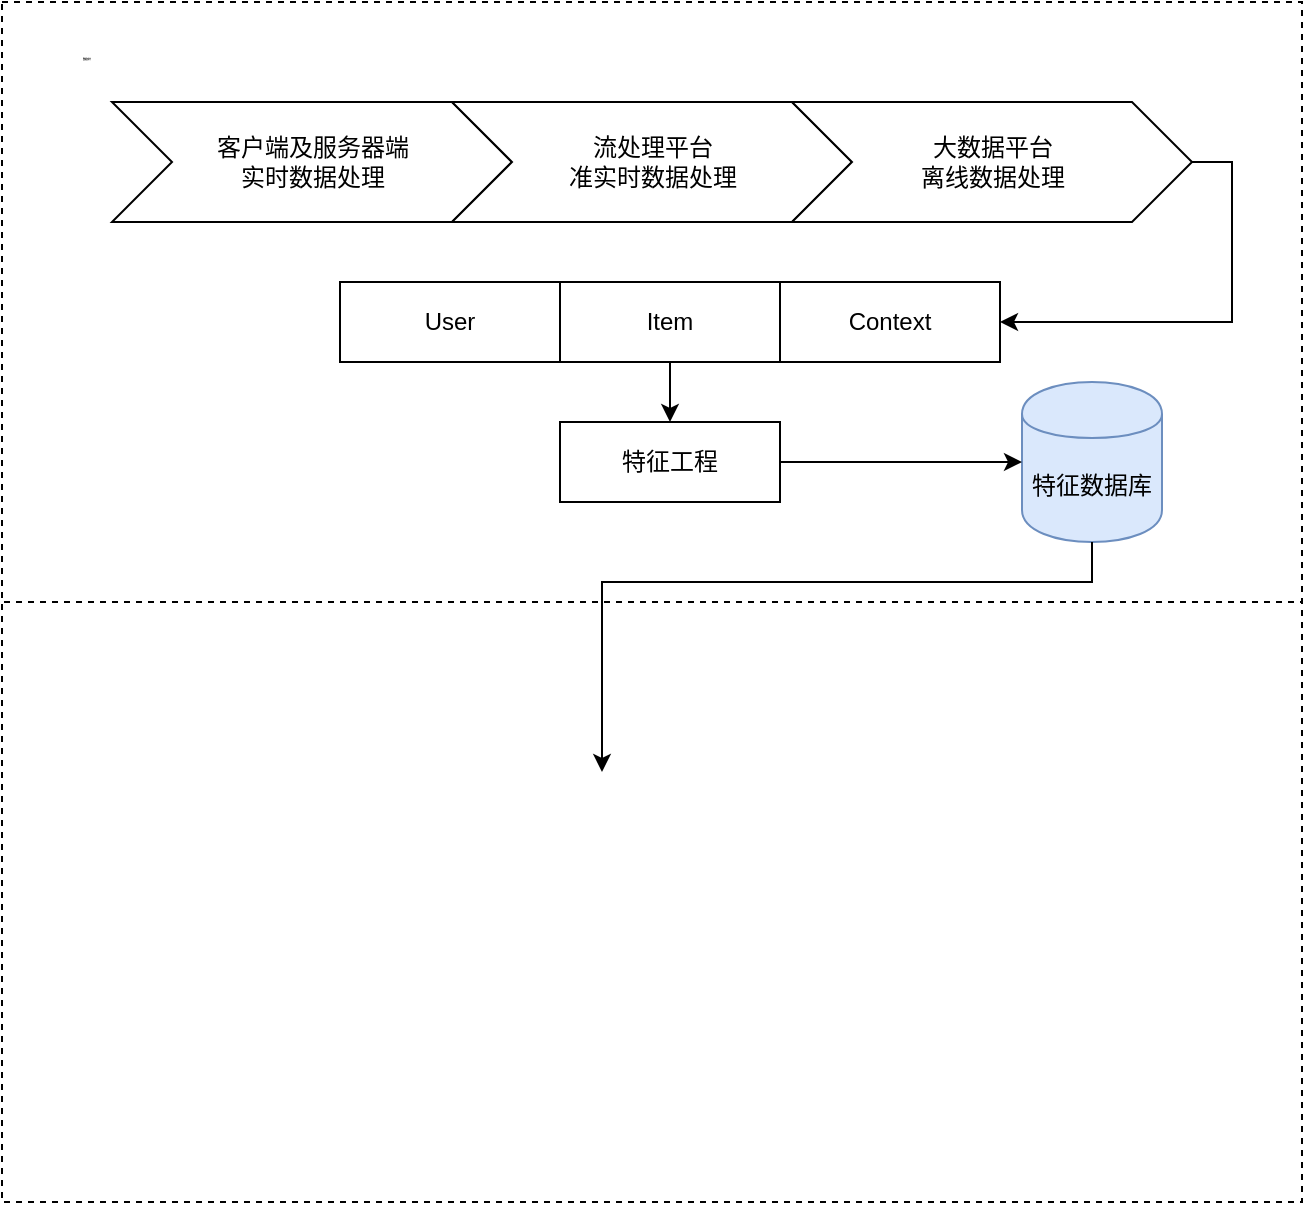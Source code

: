 <mxfile version="14.9.3" type="github">
  <diagram id="snxXTZuw41H-MxLcc9SK" name="Page-1">
    <mxGraphModel dx="1038" dy="547" grid="1" gridSize="10" guides="1" tooltips="1" connect="1" arrows="1" fold="1" page="1" pageScale="1" pageWidth="827" pageHeight="1169" math="0" shadow="0">
      <root>
        <mxCell id="0" />
        <mxCell id="1" parent="0" />
        <mxCell id="1z4ttIA4PokcCK2n7Sw0-125" value="" style="group;fillColor=#ffffff;strokeColor=#000000;dashed=1;" vertex="1" connectable="0" parent="1">
          <mxGeometry x="80" y="200" width="650" height="600" as="geometry" />
        </mxCell>
        <mxCell id="1z4ttIA4PokcCK2n7Sw0-85" value="" style="group;container=1;" vertex="1" connectable="0" parent="1z4ttIA4PokcCK2n7Sw0-125">
          <mxGeometry width="650" height="300" as="geometry" />
        </mxCell>
        <mxCell id="1z4ttIA4PokcCK2n7Sw0-84" value="" style="rounded=0;whiteSpace=wrap;html=1;fontFamily=Helvetica;dashed=1;" vertex="1" parent="1z4ttIA4PokcCK2n7Sw0-85">
          <mxGeometry width="650" height="300" as="geometry" />
        </mxCell>
        <mxCell id="1z4ttIA4PokcCK2n7Sw0-62" value="" style="group" vertex="1" connectable="0" parent="1z4ttIA4PokcCK2n7Sw0-85">
          <mxGeometry x="55" y="50" width="540" height="60" as="geometry" />
        </mxCell>
        <mxCell id="1z4ttIA4PokcCK2n7Sw0-57" value="客户端及服务器端&lt;br&gt;实时数据处理&lt;br&gt;" style="html=1;shadow=0;dashed=0;align=center;verticalAlign=middle;shape=mxgraph.arrows2.arrow;dy=0;dx=30;notch=30;fontFamily=Helvetica;" vertex="1" parent="1z4ttIA4PokcCK2n7Sw0-62">
          <mxGeometry width="200" height="60" as="geometry" />
        </mxCell>
        <mxCell id="1z4ttIA4PokcCK2n7Sw0-58" value="流处理平台&lt;br&gt;准实时数据处理" style="html=1;shadow=0;dashed=0;align=center;verticalAlign=middle;shape=mxgraph.arrows2.arrow;dy=0;dx=30;notch=30;fontFamily=Helvetica;" vertex="1" parent="1z4ttIA4PokcCK2n7Sw0-62">
          <mxGeometry x="170" width="200" height="60" as="geometry" />
        </mxCell>
        <mxCell id="1z4ttIA4PokcCK2n7Sw0-61" value="大数据平台&lt;br&gt;离线数据处理" style="html=1;shadow=0;dashed=0;align=center;verticalAlign=middle;shape=mxgraph.arrows2.arrow;dy=0;dx=30;notch=30;fontFamily=Helvetica;" vertex="1" parent="1z4ttIA4PokcCK2n7Sw0-62">
          <mxGeometry x="340" width="200" height="60" as="geometry" />
        </mxCell>
        <mxCell id="1z4ttIA4PokcCK2n7Sw0-67" value="" style="group" vertex="1" connectable="0" parent="1z4ttIA4PokcCK2n7Sw0-85">
          <mxGeometry x="169" y="140" width="330" height="40" as="geometry" />
        </mxCell>
        <mxCell id="1z4ttIA4PokcCK2n7Sw0-63" value="User" style="rounded=0;whiteSpace=wrap;html=1;fontFamily=Helvetica;" vertex="1" parent="1z4ttIA4PokcCK2n7Sw0-67">
          <mxGeometry width="110" height="40" as="geometry" />
        </mxCell>
        <mxCell id="1z4ttIA4PokcCK2n7Sw0-64" value="Item" style="rounded=0;whiteSpace=wrap;html=1;fontFamily=Helvetica;" vertex="1" parent="1z4ttIA4PokcCK2n7Sw0-67">
          <mxGeometry x="110" width="110" height="40" as="geometry" />
        </mxCell>
        <mxCell id="1z4ttIA4PokcCK2n7Sw0-66" value="Context" style="rounded=0;whiteSpace=wrap;html=1;fontFamily=Helvetica;" vertex="1" parent="1z4ttIA4PokcCK2n7Sw0-67">
          <mxGeometry x="220" width="110" height="40" as="geometry" />
        </mxCell>
        <mxCell id="1z4ttIA4PokcCK2n7Sw0-68" style="edgeStyle=orthogonalEdgeStyle;rounded=0;orthogonalLoop=1;jettySize=auto;html=1;exitX=1;exitY=0.5;exitDx=0;exitDy=0;exitPerimeter=0;entryX=1;entryY=0.5;entryDx=0;entryDy=0;fontFamily=Helvetica;" edge="1" parent="1z4ttIA4PokcCK2n7Sw0-85" source="1z4ttIA4PokcCK2n7Sw0-61" target="1z4ttIA4PokcCK2n7Sw0-66">
          <mxGeometry relative="1" as="geometry" />
        </mxCell>
        <mxCell id="1z4ttIA4PokcCK2n7Sw0-71" value="特征工程" style="rounded=0;whiteSpace=wrap;html=1;fontFamily=Helvetica;" vertex="1" parent="1z4ttIA4PokcCK2n7Sw0-85">
          <mxGeometry x="279" y="210" width="110" height="40" as="geometry" />
        </mxCell>
        <mxCell id="1z4ttIA4PokcCK2n7Sw0-72" value="" style="edgeStyle=orthogonalEdgeStyle;rounded=0;orthogonalLoop=1;jettySize=auto;html=1;fontFamily=Helvetica;" edge="1" parent="1z4ttIA4PokcCK2n7Sw0-85" source="1z4ttIA4PokcCK2n7Sw0-64" target="1z4ttIA4PokcCK2n7Sw0-71">
          <mxGeometry relative="1" as="geometry" />
        </mxCell>
        <mxCell id="1z4ttIA4PokcCK2n7Sw0-82" value="特征数据库" style="shape=cylinder;whiteSpace=wrap;html=1;boundedLbl=1;backgroundOutline=1;rounded=0;fillColor=#dae8fc;strokeColor=#6c8ebf;" vertex="1" parent="1z4ttIA4PokcCK2n7Sw0-85">
          <mxGeometry x="510" y="190" width="70" height="80" as="geometry" />
        </mxCell>
        <mxCell id="1z4ttIA4PokcCK2n7Sw0-83" value="" style="edgeStyle=orthogonalEdgeStyle;rounded=0;orthogonalLoop=1;jettySize=auto;html=1;fontFamily=Helvetica;" edge="1" parent="1z4ttIA4PokcCK2n7Sw0-85" source="1z4ttIA4PokcCK2n7Sw0-71" target="1z4ttIA4PokcCK2n7Sw0-82">
          <mxGeometry relative="1" as="geometry" />
        </mxCell>
        <mxCell id="1z4ttIA4PokcCK2n7Sw0-103" value="&lt;b&gt;&lt;font style=&quot;font-size: 1px&quot;&gt;数据部分&lt;/font&gt;&lt;/b&gt;" style="text;html=1;strokeColor=none;fillColor=none;align=center;verticalAlign=middle;whiteSpace=wrap;rounded=0;fontFamily=Helvetica;" vertex="1" parent="1z4ttIA4PokcCK2n7Sw0-85">
          <mxGeometry x="15" y="10" width="55" height="30" as="geometry" />
        </mxCell>
        <mxCell id="1z4ttIA4PokcCK2n7Sw0-126" style="edgeStyle=orthogonalEdgeStyle;rounded=0;orthogonalLoop=1;jettySize=auto;html=1;exitX=0.5;exitY=1;exitDx=0;exitDy=0;fontFamily=Helvetica;" edge="1" parent="1z4ttIA4PokcCK2n7Sw0-125" source="1z4ttIA4PokcCK2n7Sw0-82">
          <mxGeometry relative="1" as="geometry">
            <mxPoint x="300" y="385" as="targetPoint" />
            <Array as="points">
              <mxPoint x="545" y="290" />
              <mxPoint x="300" y="290" />
            </Array>
          </mxGeometry>
        </mxCell>
      </root>
    </mxGraphModel>
  </diagram>
</mxfile>
